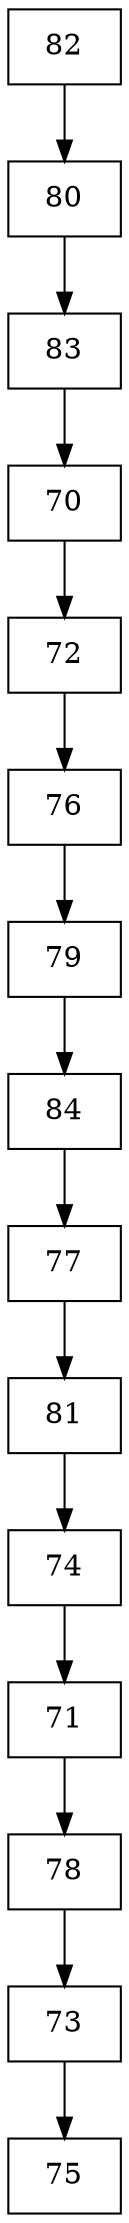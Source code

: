 digraph G {
  node [shape=record];
  node0 [label="{82}"];
  node0 -> node1;
  node1 [label="{80}"];
  node1 -> node2;
  node2 [label="{83}"];
  node2 -> node3;
  node3 [label="{70}"];
  node3 -> node4;
  node4 [label="{72}"];
  node4 -> node5;
  node5 [label="{76}"];
  node5 -> node6;
  node6 [label="{79}"];
  node6 -> node7;
  node7 [label="{84}"];
  node7 -> node8;
  node8 [label="{77}"];
  node8 -> node9;
  node9 [label="{81}"];
  node9 -> node10;
  node10 [label="{74}"];
  node10 -> node11;
  node11 [label="{71}"];
  node11 -> node12;
  node12 [label="{78}"];
  node12 -> node13;
  node13 [label="{73}"];
  node13 -> node14;
  node14 [label="{75}"];
}
